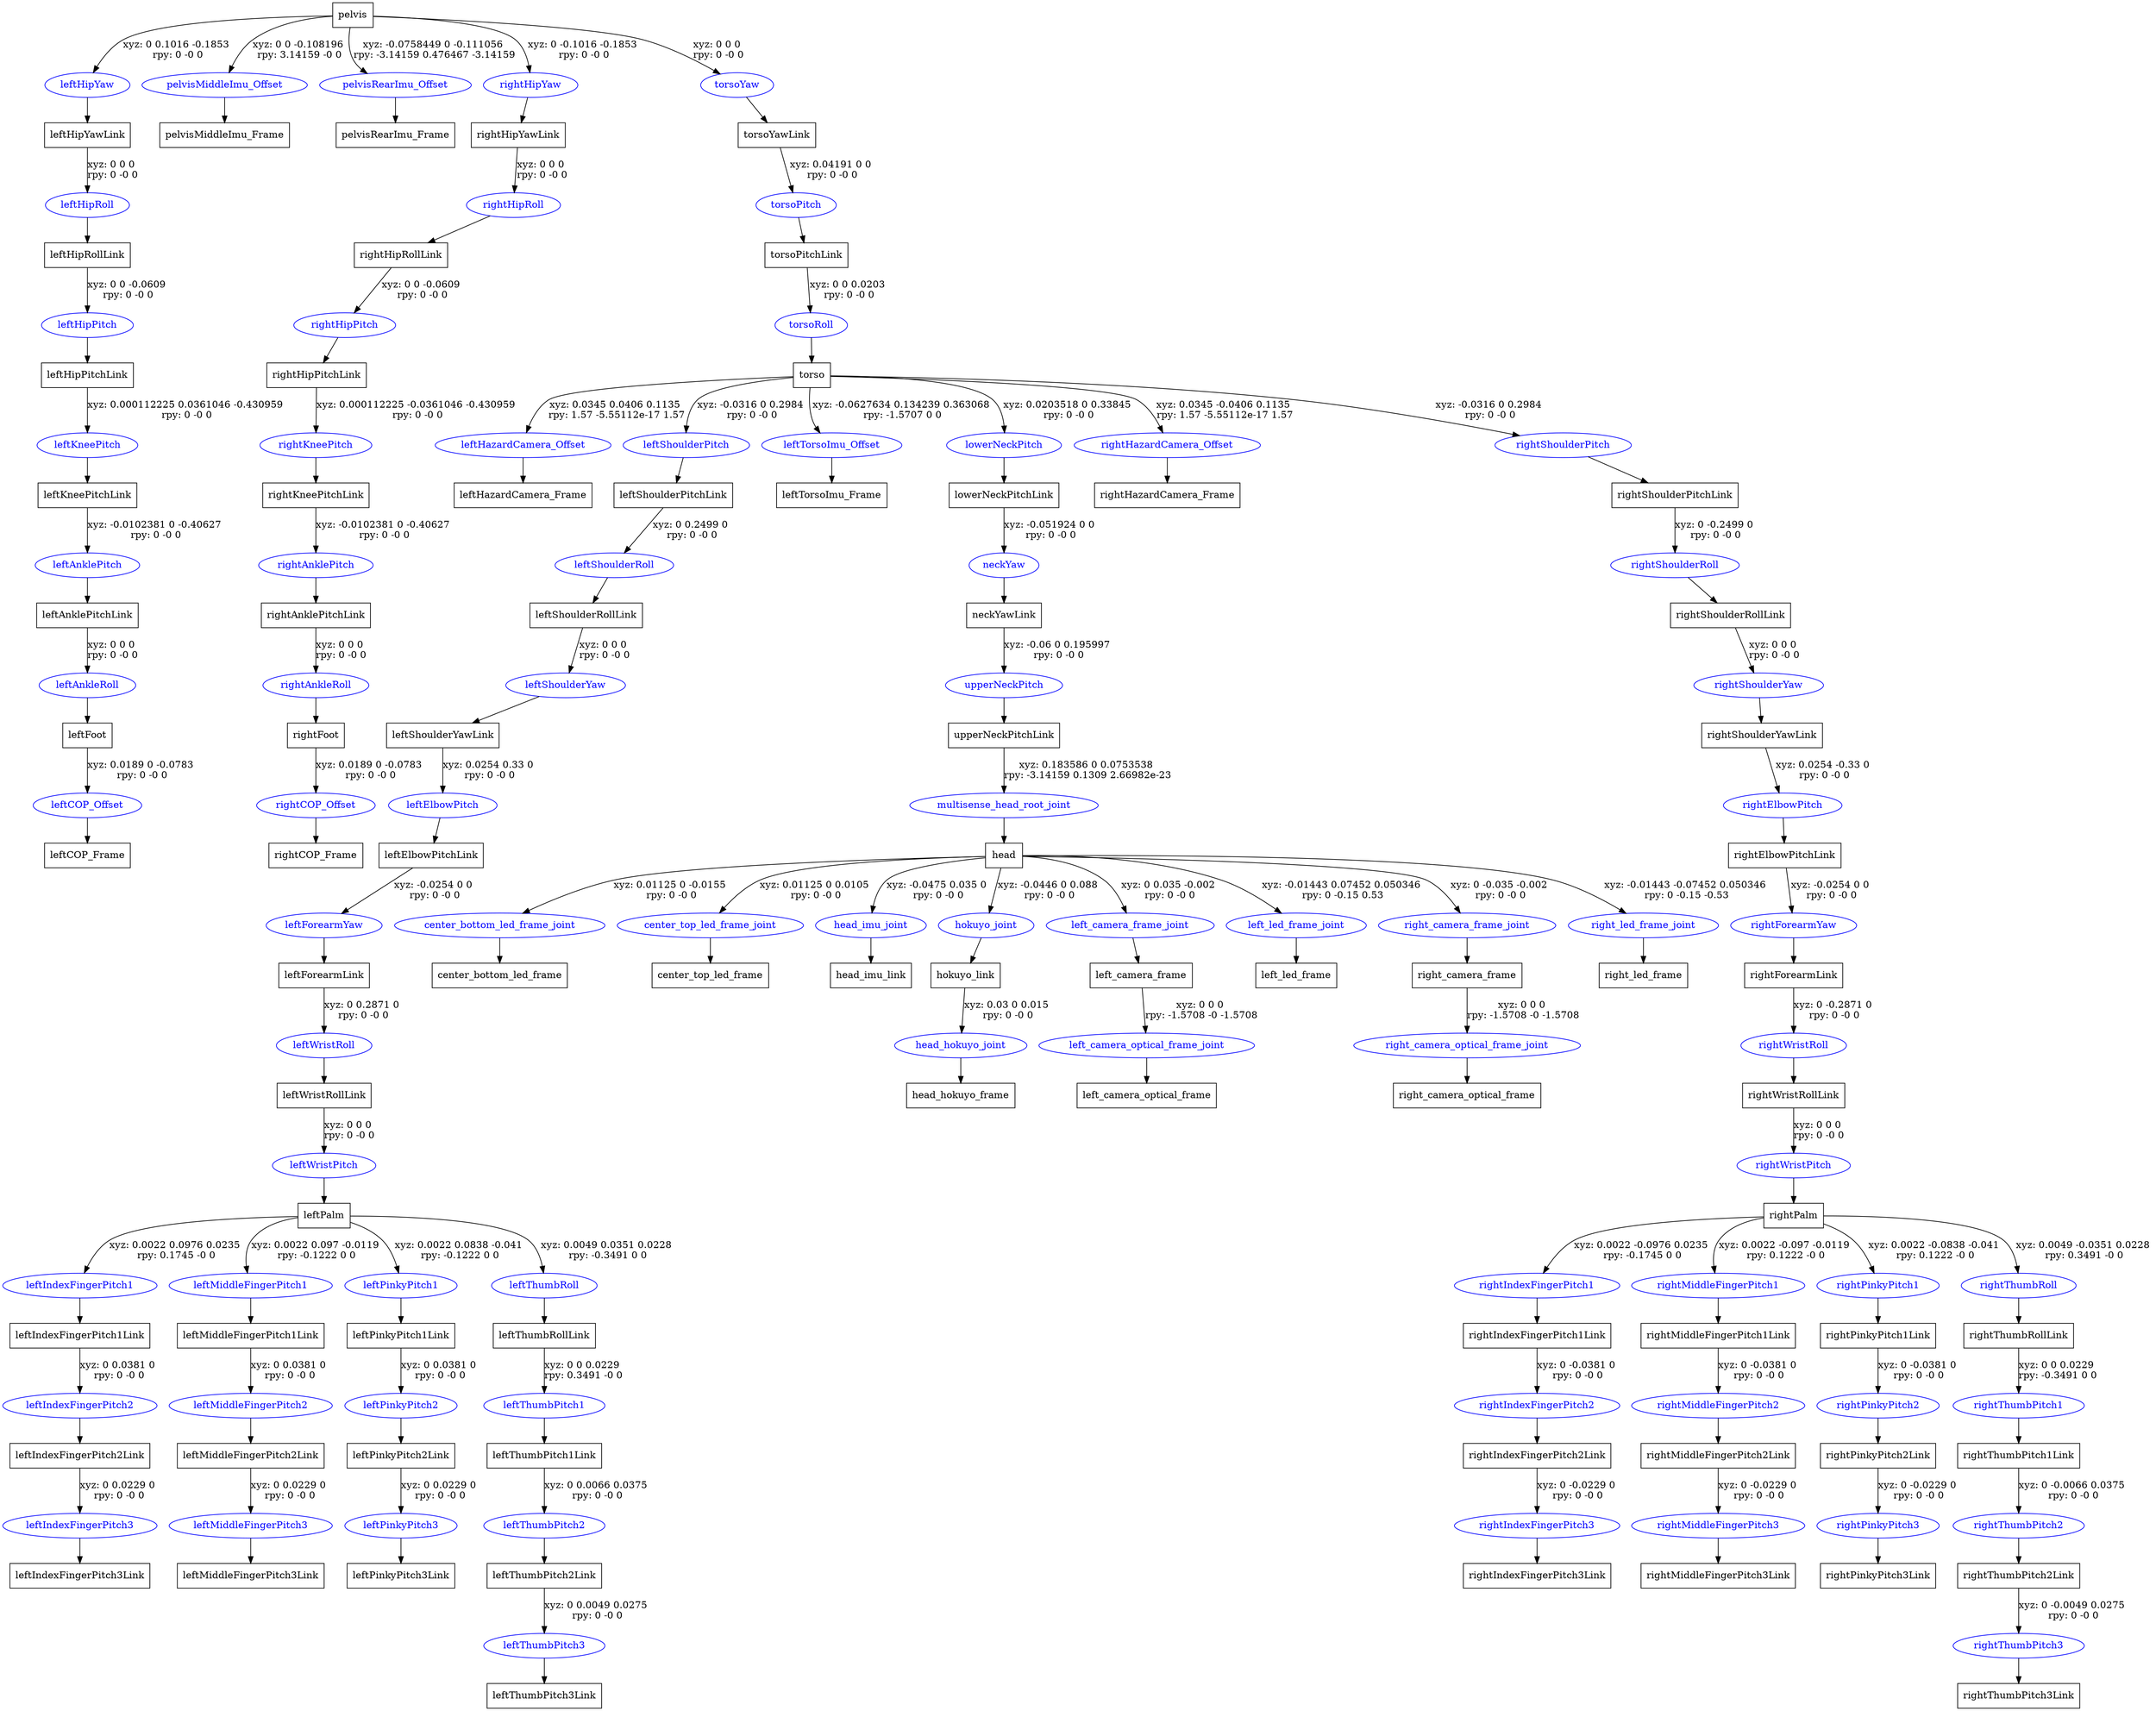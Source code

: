 digraph G {
node [shape=box];
"pelvis" [label="pelvis"];
"leftHipYawLink" [label="leftHipYawLink"];
"leftHipRollLink" [label="leftHipRollLink"];
"leftHipPitchLink" [label="leftHipPitchLink"];
"leftKneePitchLink" [label="leftKneePitchLink"];
"leftAnklePitchLink" [label="leftAnklePitchLink"];
"leftFoot" [label="leftFoot"];
"leftCOP_Frame" [label="leftCOP_Frame"];
"pelvisMiddleImu_Frame" [label="pelvisMiddleImu_Frame"];
"pelvisRearImu_Frame" [label="pelvisRearImu_Frame"];
"rightHipYawLink" [label="rightHipYawLink"];
"rightHipRollLink" [label="rightHipRollLink"];
"rightHipPitchLink" [label="rightHipPitchLink"];
"rightKneePitchLink" [label="rightKneePitchLink"];
"rightAnklePitchLink" [label="rightAnklePitchLink"];
"rightFoot" [label="rightFoot"];
"rightCOP_Frame" [label="rightCOP_Frame"];
"torsoYawLink" [label="torsoYawLink"];
"torsoPitchLink" [label="torsoPitchLink"];
"torso" [label="torso"];
"leftHazardCamera_Frame" [label="leftHazardCamera_Frame"];
"leftShoulderPitchLink" [label="leftShoulderPitchLink"];
"leftShoulderRollLink" [label="leftShoulderRollLink"];
"leftShoulderYawLink" [label="leftShoulderYawLink"];
"leftElbowPitchLink" [label="leftElbowPitchLink"];
"leftForearmLink" [label="leftForearmLink"];
"leftWristRollLink" [label="leftWristRollLink"];
"leftPalm" [label="leftPalm"];
"leftIndexFingerPitch1Link" [label="leftIndexFingerPitch1Link"];
"leftIndexFingerPitch2Link" [label="leftIndexFingerPitch2Link"];
"leftIndexFingerPitch3Link" [label="leftIndexFingerPitch3Link"];
"leftMiddleFingerPitch1Link" [label="leftMiddleFingerPitch1Link"];
"leftMiddleFingerPitch2Link" [label="leftMiddleFingerPitch2Link"];
"leftMiddleFingerPitch3Link" [label="leftMiddleFingerPitch3Link"];
"leftPinkyPitch1Link" [label="leftPinkyPitch1Link"];
"leftPinkyPitch2Link" [label="leftPinkyPitch2Link"];
"leftPinkyPitch3Link" [label="leftPinkyPitch3Link"];
"leftThumbRollLink" [label="leftThumbRollLink"];
"leftThumbPitch1Link" [label="leftThumbPitch1Link"];
"leftThumbPitch2Link" [label="leftThumbPitch2Link"];
"leftThumbPitch3Link" [label="leftThumbPitch3Link"];
"leftTorsoImu_Frame" [label="leftTorsoImu_Frame"];
"lowerNeckPitchLink" [label="lowerNeckPitchLink"];
"neckYawLink" [label="neckYawLink"];
"upperNeckPitchLink" [label="upperNeckPitchLink"];
"head" [label="head"];
"center_bottom_led_frame" [label="center_bottom_led_frame"];
"center_top_led_frame" [label="center_top_led_frame"];
"head_imu_link" [label="head_imu_link"];
"hokuyo_link" [label="hokuyo_link"];
"head_hokuyo_frame" [label="head_hokuyo_frame"];
"left_camera_frame" [label="left_camera_frame"];
"left_camera_optical_frame" [label="left_camera_optical_frame"];
"left_led_frame" [label="left_led_frame"];
"right_camera_frame" [label="right_camera_frame"];
"right_camera_optical_frame" [label="right_camera_optical_frame"];
"right_led_frame" [label="right_led_frame"];
"rightHazardCamera_Frame" [label="rightHazardCamera_Frame"];
"rightShoulderPitchLink" [label="rightShoulderPitchLink"];
"rightShoulderRollLink" [label="rightShoulderRollLink"];
"rightShoulderYawLink" [label="rightShoulderYawLink"];
"rightElbowPitchLink" [label="rightElbowPitchLink"];
"rightForearmLink" [label="rightForearmLink"];
"rightWristRollLink" [label="rightWristRollLink"];
"rightPalm" [label="rightPalm"];
"rightIndexFingerPitch1Link" [label="rightIndexFingerPitch1Link"];
"rightIndexFingerPitch2Link" [label="rightIndexFingerPitch2Link"];
"rightIndexFingerPitch3Link" [label="rightIndexFingerPitch3Link"];
"rightMiddleFingerPitch1Link" [label="rightMiddleFingerPitch1Link"];
"rightMiddleFingerPitch2Link" [label="rightMiddleFingerPitch2Link"];
"rightMiddleFingerPitch3Link" [label="rightMiddleFingerPitch3Link"];
"rightPinkyPitch1Link" [label="rightPinkyPitch1Link"];
"rightPinkyPitch2Link" [label="rightPinkyPitch2Link"];
"rightPinkyPitch3Link" [label="rightPinkyPitch3Link"];
"rightThumbRollLink" [label="rightThumbRollLink"];
"rightThumbPitch1Link" [label="rightThumbPitch1Link"];
"rightThumbPitch2Link" [label="rightThumbPitch2Link"];
"rightThumbPitch3Link" [label="rightThumbPitch3Link"];
node [shape=ellipse, color=blue, fontcolor=blue];
"pelvis" -> "leftHipYaw" [label="xyz: 0 0.1016 -0.1853 \nrpy: 0 -0 0"]
"leftHipYaw" -> "leftHipYawLink"
"leftHipYawLink" -> "leftHipRoll" [label="xyz: 0 0 0 \nrpy: 0 -0 0"]
"leftHipRoll" -> "leftHipRollLink"
"leftHipRollLink" -> "leftHipPitch" [label="xyz: 0 0 -0.0609 \nrpy: 0 -0 0"]
"leftHipPitch" -> "leftHipPitchLink"
"leftHipPitchLink" -> "leftKneePitch" [label="xyz: 0.000112225 0.0361046 -0.430959 \nrpy: 0 -0 0"]
"leftKneePitch" -> "leftKneePitchLink"
"leftKneePitchLink" -> "leftAnklePitch" [label="xyz: -0.0102381 0 -0.40627 \nrpy: 0 -0 0"]
"leftAnklePitch" -> "leftAnklePitchLink"
"leftAnklePitchLink" -> "leftAnkleRoll" [label="xyz: 0 0 0 \nrpy: 0 -0 0"]
"leftAnkleRoll" -> "leftFoot"
"leftFoot" -> "leftCOP_Offset" [label="xyz: 0.0189 0 -0.0783 \nrpy: 0 -0 0"]
"leftCOP_Offset" -> "leftCOP_Frame"
"pelvis" -> "pelvisMiddleImu_Offset" [label="xyz: 0 0 -0.108196 \nrpy: 3.14159 -0 0"]
"pelvisMiddleImu_Offset" -> "pelvisMiddleImu_Frame"
"pelvis" -> "pelvisRearImu_Offset" [label="xyz: -0.0758449 0 -0.111056 \nrpy: -3.14159 0.476467 -3.14159"]
"pelvisRearImu_Offset" -> "pelvisRearImu_Frame"
"pelvis" -> "rightHipYaw" [label="xyz: 0 -0.1016 -0.1853 \nrpy: 0 -0 0"]
"rightHipYaw" -> "rightHipYawLink"
"rightHipYawLink" -> "rightHipRoll" [label="xyz: 0 0 0 \nrpy: 0 -0 0"]
"rightHipRoll" -> "rightHipRollLink"
"rightHipRollLink" -> "rightHipPitch" [label="xyz: 0 0 -0.0609 \nrpy: 0 -0 0"]
"rightHipPitch" -> "rightHipPitchLink"
"rightHipPitchLink" -> "rightKneePitch" [label="xyz: 0.000112225 -0.0361046 -0.430959 \nrpy: 0 -0 0"]
"rightKneePitch" -> "rightKneePitchLink"
"rightKneePitchLink" -> "rightAnklePitch" [label="xyz: -0.0102381 0 -0.40627 \nrpy: 0 -0 0"]
"rightAnklePitch" -> "rightAnklePitchLink"
"rightAnklePitchLink" -> "rightAnkleRoll" [label="xyz: 0 0 0 \nrpy: 0 -0 0"]
"rightAnkleRoll" -> "rightFoot"
"rightFoot" -> "rightCOP_Offset" [label="xyz: 0.0189 0 -0.0783 \nrpy: 0 -0 0"]
"rightCOP_Offset" -> "rightCOP_Frame"
"pelvis" -> "torsoYaw" [label="xyz: 0 0 0 \nrpy: 0 -0 0"]
"torsoYaw" -> "torsoYawLink"
"torsoYawLink" -> "torsoPitch" [label="xyz: 0.04191 0 0 \nrpy: 0 -0 0"]
"torsoPitch" -> "torsoPitchLink"
"torsoPitchLink" -> "torsoRoll" [label="xyz: 0 0 0.0203 \nrpy: 0 -0 0"]
"torsoRoll" -> "torso"
"torso" -> "leftHazardCamera_Offset" [label="xyz: 0.0345 0.0406 0.1135 \nrpy: 1.57 -5.55112e-17 1.57"]
"leftHazardCamera_Offset" -> "leftHazardCamera_Frame"
"torso" -> "leftShoulderPitch" [label="xyz: -0.0316 0 0.2984 \nrpy: 0 -0 0"]
"leftShoulderPitch" -> "leftShoulderPitchLink"
"leftShoulderPitchLink" -> "leftShoulderRoll" [label="xyz: 0 0.2499 0 \nrpy: 0 -0 0"]
"leftShoulderRoll" -> "leftShoulderRollLink"
"leftShoulderRollLink" -> "leftShoulderYaw" [label="xyz: 0 0 0 \nrpy: 0 -0 0"]
"leftShoulderYaw" -> "leftShoulderYawLink"
"leftShoulderYawLink" -> "leftElbowPitch" [label="xyz: 0.0254 0.33 0 \nrpy: 0 -0 0"]
"leftElbowPitch" -> "leftElbowPitchLink"
"leftElbowPitchLink" -> "leftForearmYaw" [label="xyz: -0.0254 0 0 \nrpy: 0 -0 0"]
"leftForearmYaw" -> "leftForearmLink"
"leftForearmLink" -> "leftWristRoll" [label="xyz: 0 0.2871 0 \nrpy: 0 -0 0"]
"leftWristRoll" -> "leftWristRollLink"
"leftWristRollLink" -> "leftWristPitch" [label="xyz: 0 0 0 \nrpy: 0 -0 0"]
"leftWristPitch" -> "leftPalm"
"leftPalm" -> "leftIndexFingerPitch1" [label="xyz: 0.0022 0.0976 0.0235 \nrpy: 0.1745 -0 0"]
"leftIndexFingerPitch1" -> "leftIndexFingerPitch1Link"
"leftIndexFingerPitch1Link" -> "leftIndexFingerPitch2" [label="xyz: 0 0.0381 0 \nrpy: 0 -0 0"]
"leftIndexFingerPitch2" -> "leftIndexFingerPitch2Link"
"leftIndexFingerPitch2Link" -> "leftIndexFingerPitch3" [label="xyz: 0 0.0229 0 \nrpy: 0 -0 0"]
"leftIndexFingerPitch3" -> "leftIndexFingerPitch3Link"
"leftPalm" -> "leftMiddleFingerPitch1" [label="xyz: 0.0022 0.097 -0.0119 \nrpy: -0.1222 0 0"]
"leftMiddleFingerPitch1" -> "leftMiddleFingerPitch1Link"
"leftMiddleFingerPitch1Link" -> "leftMiddleFingerPitch2" [label="xyz: 0 0.0381 0 \nrpy: 0 -0 0"]
"leftMiddleFingerPitch2" -> "leftMiddleFingerPitch2Link"
"leftMiddleFingerPitch2Link" -> "leftMiddleFingerPitch3" [label="xyz: 0 0.0229 0 \nrpy: 0 -0 0"]
"leftMiddleFingerPitch3" -> "leftMiddleFingerPitch3Link"
"leftPalm" -> "leftPinkyPitch1" [label="xyz: 0.0022 0.0838 -0.041 \nrpy: -0.1222 0 0"]
"leftPinkyPitch1" -> "leftPinkyPitch1Link"
"leftPinkyPitch1Link" -> "leftPinkyPitch2" [label="xyz: 0 0.0381 0 \nrpy: 0 -0 0"]
"leftPinkyPitch2" -> "leftPinkyPitch2Link"
"leftPinkyPitch2Link" -> "leftPinkyPitch3" [label="xyz: 0 0.0229 0 \nrpy: 0 -0 0"]
"leftPinkyPitch3" -> "leftPinkyPitch3Link"
"leftPalm" -> "leftThumbRoll" [label="xyz: 0.0049 0.0351 0.0228 \nrpy: -0.3491 0 0"]
"leftThumbRoll" -> "leftThumbRollLink"
"leftThumbRollLink" -> "leftThumbPitch1" [label="xyz: 0 0 0.0229 \nrpy: 0.3491 -0 0"]
"leftThumbPitch1" -> "leftThumbPitch1Link"
"leftThumbPitch1Link" -> "leftThumbPitch2" [label="xyz: 0 0.0066 0.0375 \nrpy: 0 -0 0"]
"leftThumbPitch2" -> "leftThumbPitch2Link"
"leftThumbPitch2Link" -> "leftThumbPitch3" [label="xyz: 0 0.0049 0.0275 \nrpy: 0 -0 0"]
"leftThumbPitch3" -> "leftThumbPitch3Link"
"torso" -> "leftTorsoImu_Offset" [label="xyz: -0.0627634 0.134239 0.363068 \nrpy: -1.5707 0 0"]
"leftTorsoImu_Offset" -> "leftTorsoImu_Frame"
"torso" -> "lowerNeckPitch" [label="xyz: 0.0203518 0 0.33845 \nrpy: 0 -0 0"]
"lowerNeckPitch" -> "lowerNeckPitchLink"
"lowerNeckPitchLink" -> "neckYaw" [label="xyz: -0.051924 0 0 \nrpy: 0 -0 0"]
"neckYaw" -> "neckYawLink"
"neckYawLink" -> "upperNeckPitch" [label="xyz: -0.06 0 0.195997 \nrpy: 0 -0 0"]
"upperNeckPitch" -> "upperNeckPitchLink"
"upperNeckPitchLink" -> "multisense_head_root_joint" [label="xyz: 0.183586 0 0.0753538 \nrpy: -3.14159 0.1309 2.66982e-23"]
"multisense_head_root_joint" -> "head"
"head" -> "center_bottom_led_frame_joint" [label="xyz: 0.01125 0 -0.0155 \nrpy: 0 -0 0"]
"center_bottom_led_frame_joint" -> "center_bottom_led_frame"
"head" -> "center_top_led_frame_joint" [label="xyz: 0.01125 0 0.0105 \nrpy: 0 -0 0"]
"center_top_led_frame_joint" -> "center_top_led_frame"
"head" -> "head_imu_joint" [label="xyz: -0.0475 0.035 0 \nrpy: 0 -0 0"]
"head_imu_joint" -> "head_imu_link"
"head" -> "hokuyo_joint" [label="xyz: -0.0446 0 0.088 \nrpy: 0 -0 0"]
"hokuyo_joint" -> "hokuyo_link"
"hokuyo_link" -> "head_hokuyo_joint" [label="xyz: 0.03 0 0.015 \nrpy: 0 -0 0"]
"head_hokuyo_joint" -> "head_hokuyo_frame"
"head" -> "left_camera_frame_joint" [label="xyz: 0 0.035 -0.002 \nrpy: 0 -0 0"]
"left_camera_frame_joint" -> "left_camera_frame"
"left_camera_frame" -> "left_camera_optical_frame_joint" [label="xyz: 0 0 0 \nrpy: -1.5708 -0 -1.5708"]
"left_camera_optical_frame_joint" -> "left_camera_optical_frame"
"head" -> "left_led_frame_joint" [label="xyz: -0.01443 0.07452 0.050346 \nrpy: 0 -0.15 0.53"]
"left_led_frame_joint" -> "left_led_frame"
"head" -> "right_camera_frame_joint" [label="xyz: 0 -0.035 -0.002 \nrpy: 0 -0 0"]
"right_camera_frame_joint" -> "right_camera_frame"
"right_camera_frame" -> "right_camera_optical_frame_joint" [label="xyz: 0 0 0 \nrpy: -1.5708 -0 -1.5708"]
"right_camera_optical_frame_joint" -> "right_camera_optical_frame"
"head" -> "right_led_frame_joint" [label="xyz: -0.01443 -0.07452 0.050346 \nrpy: 0 -0.15 -0.53"]
"right_led_frame_joint" -> "right_led_frame"
"torso" -> "rightHazardCamera_Offset" [label="xyz: 0.0345 -0.0406 0.1135 \nrpy: 1.57 -5.55112e-17 1.57"]
"rightHazardCamera_Offset" -> "rightHazardCamera_Frame"
"torso" -> "rightShoulderPitch" [label="xyz: -0.0316 0 0.2984 \nrpy: 0 -0 0"]
"rightShoulderPitch" -> "rightShoulderPitchLink"
"rightShoulderPitchLink" -> "rightShoulderRoll" [label="xyz: 0 -0.2499 0 \nrpy: 0 -0 0"]
"rightShoulderRoll" -> "rightShoulderRollLink"
"rightShoulderRollLink" -> "rightShoulderYaw" [label="xyz: 0 0 0 \nrpy: 0 -0 0"]
"rightShoulderYaw" -> "rightShoulderYawLink"
"rightShoulderYawLink" -> "rightElbowPitch" [label="xyz: 0.0254 -0.33 0 \nrpy: 0 -0 0"]
"rightElbowPitch" -> "rightElbowPitchLink"
"rightElbowPitchLink" -> "rightForearmYaw" [label="xyz: -0.0254 0 0 \nrpy: 0 -0 0"]
"rightForearmYaw" -> "rightForearmLink"
"rightForearmLink" -> "rightWristRoll" [label="xyz: 0 -0.2871 0 \nrpy: 0 -0 0"]
"rightWristRoll" -> "rightWristRollLink"
"rightWristRollLink" -> "rightWristPitch" [label="xyz: 0 0 0 \nrpy: 0 -0 0"]
"rightWristPitch" -> "rightPalm"
"rightPalm" -> "rightIndexFingerPitch1" [label="xyz: 0.0022 -0.0976 0.0235 \nrpy: -0.1745 0 0"]
"rightIndexFingerPitch1" -> "rightIndexFingerPitch1Link"
"rightIndexFingerPitch1Link" -> "rightIndexFingerPitch2" [label="xyz: 0 -0.0381 0 \nrpy: 0 -0 0"]
"rightIndexFingerPitch2" -> "rightIndexFingerPitch2Link"
"rightIndexFingerPitch2Link" -> "rightIndexFingerPitch3" [label="xyz: 0 -0.0229 0 \nrpy: 0 -0 0"]
"rightIndexFingerPitch3" -> "rightIndexFingerPitch3Link"
"rightPalm" -> "rightMiddleFingerPitch1" [label="xyz: 0.0022 -0.097 -0.0119 \nrpy: 0.1222 -0 0"]
"rightMiddleFingerPitch1" -> "rightMiddleFingerPitch1Link"
"rightMiddleFingerPitch1Link" -> "rightMiddleFingerPitch2" [label="xyz: 0 -0.0381 0 \nrpy: 0 -0 0"]
"rightMiddleFingerPitch2" -> "rightMiddleFingerPitch2Link"
"rightMiddleFingerPitch2Link" -> "rightMiddleFingerPitch3" [label="xyz: 0 -0.0229 0 \nrpy: 0 -0 0"]
"rightMiddleFingerPitch3" -> "rightMiddleFingerPitch3Link"
"rightPalm" -> "rightPinkyPitch1" [label="xyz: 0.0022 -0.0838 -0.041 \nrpy: 0.1222 -0 0"]
"rightPinkyPitch1" -> "rightPinkyPitch1Link"
"rightPinkyPitch1Link" -> "rightPinkyPitch2" [label="xyz: 0 -0.0381 0 \nrpy: 0 -0 0"]
"rightPinkyPitch2" -> "rightPinkyPitch2Link"
"rightPinkyPitch2Link" -> "rightPinkyPitch3" [label="xyz: 0 -0.0229 0 \nrpy: 0 -0 0"]
"rightPinkyPitch3" -> "rightPinkyPitch3Link"
"rightPalm" -> "rightThumbRoll" [label="xyz: 0.0049 -0.0351 0.0228 \nrpy: 0.3491 -0 0"]
"rightThumbRoll" -> "rightThumbRollLink"
"rightThumbRollLink" -> "rightThumbPitch1" [label="xyz: 0 0 0.0229 \nrpy: -0.3491 0 0"]
"rightThumbPitch1" -> "rightThumbPitch1Link"
"rightThumbPitch1Link" -> "rightThumbPitch2" [label="xyz: 0 -0.0066 0.0375 \nrpy: 0 -0 0"]
"rightThumbPitch2" -> "rightThumbPitch2Link"
"rightThumbPitch2Link" -> "rightThumbPitch3" [label="xyz: 0 -0.0049 0.0275 \nrpy: 0 -0 0"]
"rightThumbPitch3" -> "rightThumbPitch3Link"
}
